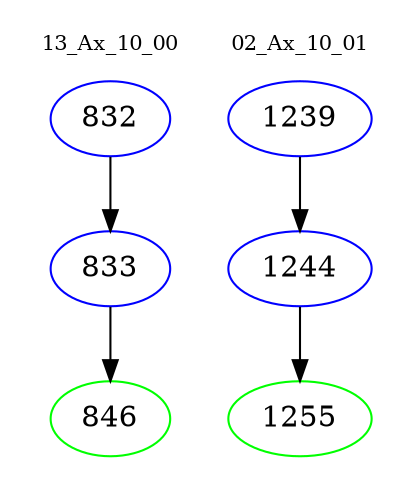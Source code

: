 digraph{
subgraph cluster_0 {
color = white
label = "13_Ax_10_00";
fontsize=10;
T0_832 [label="832", color="blue"]
T0_832 -> T0_833 [color="black"]
T0_833 [label="833", color="blue"]
T0_833 -> T0_846 [color="black"]
T0_846 [label="846", color="green"]
}
subgraph cluster_1 {
color = white
label = "02_Ax_10_01";
fontsize=10;
T1_1239 [label="1239", color="blue"]
T1_1239 -> T1_1244 [color="black"]
T1_1244 [label="1244", color="blue"]
T1_1244 -> T1_1255 [color="black"]
T1_1255 [label="1255", color="green"]
}
}
